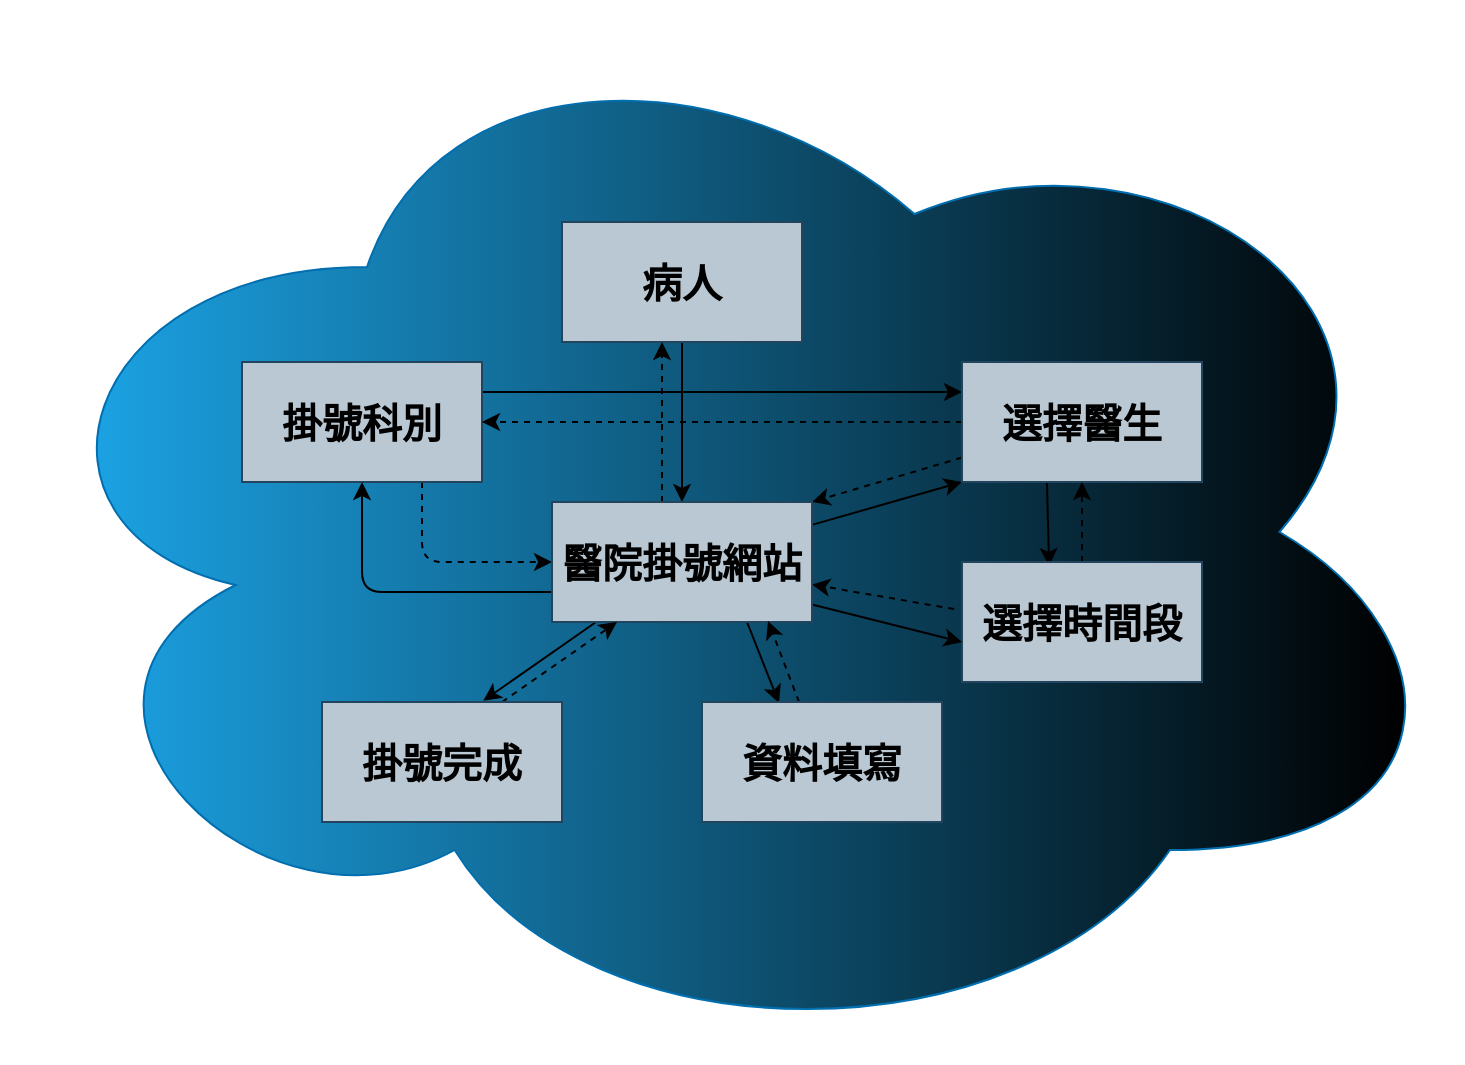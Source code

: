 <mxfile>
    <diagram id="2ULSPrc2q_kcA73JkmdF" name="第1頁">
        <mxGraphModel dx="618" dy="482" grid="1" gridSize="10" guides="1" tooltips="1" connect="1" arrows="1" fold="1" page="1" pageScale="1" pageWidth="827" pageHeight="1169" math="0" shadow="0">
            <root>
                <mxCell id="0"/>
                <mxCell id="1" parent="0"/>
                <mxCell id="2" value="" style="ellipse;shape=cloud;whiteSpace=wrap;html=1;fillColor=#1ba1e2;fontColor=#ffffff;strokeColor=#006EAF;gradientColor=default;gradientDirection=east;" parent="1" vertex="1">
                    <mxGeometry x="40" y="40" width="730" height="530" as="geometry"/>
                </mxCell>
                <mxCell id="14" style="edgeStyle=none;html=1;fontSize=20;fontColor=#000000;" parent="1" source="3" target="7" edge="1">
                    <mxGeometry relative="1" as="geometry"/>
                </mxCell>
                <mxCell id="3" value="&lt;b&gt;&lt;font color=&quot;#000000&quot; style=&quot;font-size: 20px;&quot;&gt;病人&lt;/font&gt;&lt;/b&gt;" style="rounded=0;whiteSpace=wrap;html=1;gradientDirection=east;fillColor=#bac8d3;strokeColor=#23445d;" parent="1" vertex="1">
                    <mxGeometry x="320" y="150" width="120" height="60" as="geometry"/>
                </mxCell>
                <mxCell id="15" style="edgeStyle=none;html=1;fontSize=20;fontColor=#000000;exitX=1;exitY=0.25;exitDx=0;exitDy=0;entryX=0;entryY=0.25;entryDx=0;entryDy=0;" parent="1" source="4" target="5" edge="1">
                    <mxGeometry relative="1" as="geometry"/>
                </mxCell>
                <mxCell id="26" style="edgeStyle=none;html=1;entryX=0;entryY=0.5;entryDx=0;entryDy=0;fontSize=20;fontColor=#000000;exitX=0.75;exitY=1;exitDx=0;exitDy=0;dashed=1;" parent="1" source="4" target="7" edge="1">
                    <mxGeometry relative="1" as="geometry">
                        <Array as="points">
                            <mxPoint x="250" y="320"/>
                        </Array>
                    </mxGeometry>
                </mxCell>
                <mxCell id="4" value="&lt;b&gt;&lt;font color=&quot;#000000&quot; style=&quot;font-size: 20px;&quot;&gt;掛號科別&lt;/font&gt;&lt;/b&gt;" style="rounded=0;whiteSpace=wrap;html=1;gradientDirection=east;fillColor=#bac8d3;strokeColor=#23445d;" parent="1" vertex="1">
                    <mxGeometry x="160" y="220" width="120" height="60" as="geometry"/>
                </mxCell>
                <mxCell id="16" style="edgeStyle=none;html=1;entryX=1;entryY=0.5;entryDx=0;entryDy=0;fontSize=20;fontColor=#000000;dashed=1;" parent="1" source="5" target="4" edge="1">
                    <mxGeometry relative="1" as="geometry"/>
                </mxCell>
                <mxCell id="17" style="edgeStyle=none;html=1;fontSize=20;fontColor=#000000;exitX=0.354;exitY=1.008;exitDx=0;exitDy=0;exitPerimeter=0;entryX=0.363;entryY=0.033;entryDx=0;entryDy=0;entryPerimeter=0;" parent="1" source="5" target="6" edge="1">
                    <mxGeometry relative="1" as="geometry"/>
                </mxCell>
                <mxCell id="22" style="edgeStyle=none;html=1;entryX=1;entryY=0;entryDx=0;entryDy=0;fontSize=20;fontColor=#000000;dashed=1;" parent="1" source="5" target="7" edge="1">
                    <mxGeometry relative="1" as="geometry"/>
                </mxCell>
                <mxCell id="5" value="&lt;b&gt;&lt;font color=&quot;#000000&quot; style=&quot;font-size: 20px;&quot;&gt;選擇醫生&lt;/font&gt;&lt;/b&gt;" style="rounded=0;whiteSpace=wrap;html=1;gradientDirection=east;fillColor=#bac8d3;strokeColor=#23445d;" parent="1" vertex="1">
                    <mxGeometry x="520" y="220" width="120" height="60" as="geometry"/>
                </mxCell>
                <mxCell id="18" style="edgeStyle=none;html=1;fontSize=20;fontColor=#000000;dashed=1;" parent="1" source="6" target="5" edge="1">
                    <mxGeometry relative="1" as="geometry"/>
                </mxCell>
                <mxCell id="20" style="edgeStyle=none;html=1;fontSize=20;fontColor=#000000;exitX=-0.033;exitY=0.392;exitDx=0;exitDy=0;exitPerimeter=0;dashed=1;" parent="1" source="6" edge="1" target="7">
                    <mxGeometry relative="1" as="geometry">
                        <mxPoint x="450" y="330" as="targetPoint"/>
                    </mxGeometry>
                </mxCell>
                <mxCell id="6" value="&lt;b&gt;&lt;font color=&quot;#000000&quot; style=&quot;font-size: 20px;&quot;&gt;選擇時間段&lt;/font&gt;&lt;/b&gt;" style="rounded=0;whiteSpace=wrap;html=1;gradientDirection=east;fillColor=#bac8d3;strokeColor=#23445d;" parent="1" vertex="1">
                    <mxGeometry x="520" y="320" width="120" height="60" as="geometry"/>
                </mxCell>
                <mxCell id="10" style="edgeStyle=none;html=1;fontSize=20;fontColor=#000000;dashed=1;" parent="1" edge="1">
                    <mxGeometry relative="1" as="geometry">
                        <mxPoint x="370" y="290" as="sourcePoint"/>
                        <mxPoint x="370" y="210" as="targetPoint"/>
                    </mxGeometry>
                </mxCell>
                <mxCell id="21" style="edgeStyle=none;html=1;fontSize=20;fontColor=#000000;" parent="1" edge="1">
                    <mxGeometry relative="1" as="geometry">
                        <mxPoint x="440" y="340" as="sourcePoint"/>
                        <mxPoint x="520" y="360" as="targetPoint"/>
                    </mxGeometry>
                </mxCell>
                <mxCell id="23" style="edgeStyle=none;html=1;entryX=0;entryY=1;entryDx=0;entryDy=0;fontSize=20;fontColor=#000000;" parent="1" source="7" target="5" edge="1">
                    <mxGeometry relative="1" as="geometry"/>
                </mxCell>
                <mxCell id="25" style="edgeStyle=none;html=1;fontSize=20;fontColor=#000000;exitX=0.75;exitY=1;exitDx=0;exitDy=0;entryX=0.321;entryY=0.008;entryDx=0;entryDy=0;entryPerimeter=0;" parent="1" source="7" target="9" edge="1">
                    <mxGeometry relative="1" as="geometry"/>
                </mxCell>
                <mxCell id="27" style="edgeStyle=none;html=1;entryX=0.5;entryY=1;entryDx=0;entryDy=0;fontSize=20;fontColor=#000000;exitX=0;exitY=0.75;exitDx=0;exitDy=0;" parent="1" source="7" target="4" edge="1">
                    <mxGeometry relative="1" as="geometry">
                        <Array as="points">
                            <mxPoint x="220" y="335"/>
                        </Array>
                    </mxGeometry>
                </mxCell>
                <mxCell id="28" style="edgeStyle=none;html=1;fontSize=20;fontColor=#000000;entryX=0.672;entryY=-0.01;entryDx=0;entryDy=0;entryPerimeter=0;" parent="1" source="7" edge="1" target="8">
                    <mxGeometry relative="1" as="geometry">
                        <mxPoint x="280" y="380" as="targetPoint"/>
                    </mxGeometry>
                </mxCell>
                <mxCell id="7" value="&lt;b&gt;&lt;font color=&quot;#000000&quot; style=&quot;font-size: 20px;&quot;&gt;醫院掛號網站&lt;/font&gt;&lt;/b&gt;" style="rounded=0;whiteSpace=wrap;html=1;gradientDirection=east;fillColor=#bac8d3;strokeColor=#23445d;" parent="1" vertex="1">
                    <mxGeometry x="315" y="290" width="130" height="60" as="geometry"/>
                </mxCell>
                <mxCell id="29" style="edgeStyle=none;html=1;fontSize=20;fontColor=#000000;exitX=0.75;exitY=0;exitDx=0;exitDy=0;entryX=0.25;entryY=1;entryDx=0;entryDy=0;dashed=1;" parent="1" source="8" target="7" edge="1">
                    <mxGeometry relative="1" as="geometry"/>
                </mxCell>
                <mxCell id="8" value="&lt;b&gt;&lt;font color=&quot;#000000&quot; style=&quot;font-size: 20px;&quot;&gt;掛號完成&lt;/font&gt;&lt;/b&gt;" style="rounded=0;whiteSpace=wrap;html=1;gradientDirection=east;fillColor=#bac8d3;strokeColor=#23445d;" parent="1" vertex="1">
                    <mxGeometry x="200" y="390" width="120" height="60" as="geometry"/>
                </mxCell>
                <mxCell id="24" style="edgeStyle=none;html=1;entryX=0.831;entryY=0.992;entryDx=0;entryDy=0;entryPerimeter=0;fontSize=20;fontColor=#000000;dashed=1;" parent="1" source="9" target="7" edge="1">
                    <mxGeometry relative="1" as="geometry"/>
                </mxCell>
                <mxCell id="9" value="&lt;b&gt;&lt;font color=&quot;#000000&quot; style=&quot;font-size: 20px;&quot;&gt;資料填寫&lt;/font&gt;&lt;/b&gt;" style="rounded=0;whiteSpace=wrap;html=1;gradientDirection=east;fillColor=#bac8d3;strokeColor=#23445d;" parent="1" vertex="1">
                    <mxGeometry x="390" y="390" width="120" height="60" as="geometry"/>
                </mxCell>
            </root>
        </mxGraphModel>
    </diagram>
</mxfile>
